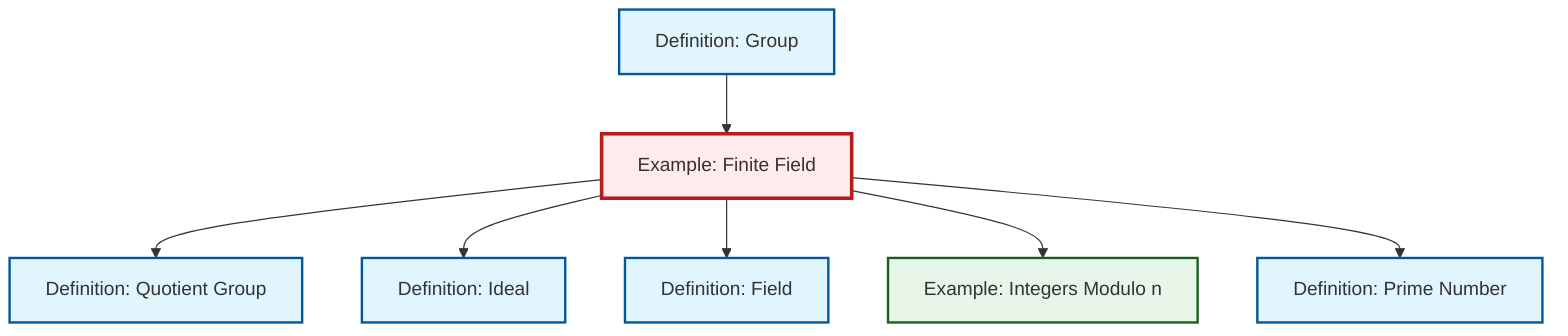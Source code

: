 graph TD
    classDef definition fill:#e1f5fe,stroke:#01579b,stroke-width:2px
    classDef theorem fill:#f3e5f5,stroke:#4a148c,stroke-width:2px
    classDef axiom fill:#fff3e0,stroke:#e65100,stroke-width:2px
    classDef example fill:#e8f5e9,stroke:#1b5e20,stroke-width:2px
    classDef current fill:#ffebee,stroke:#b71c1c,stroke-width:3px
    def-ideal["Definition: Ideal"]:::definition
    ex-finite-field["Example: Finite Field"]:::example
    def-field["Definition: Field"]:::definition
    def-group["Definition: Group"]:::definition
    def-quotient-group["Definition: Quotient Group"]:::definition
    def-prime["Definition: Prime Number"]:::definition
    ex-quotient-integers-mod-n["Example: Integers Modulo n"]:::example
    ex-finite-field --> def-quotient-group
    def-group --> ex-finite-field
    ex-finite-field --> def-ideal
    ex-finite-field --> def-field
    ex-finite-field --> ex-quotient-integers-mod-n
    ex-finite-field --> def-prime
    class ex-finite-field current